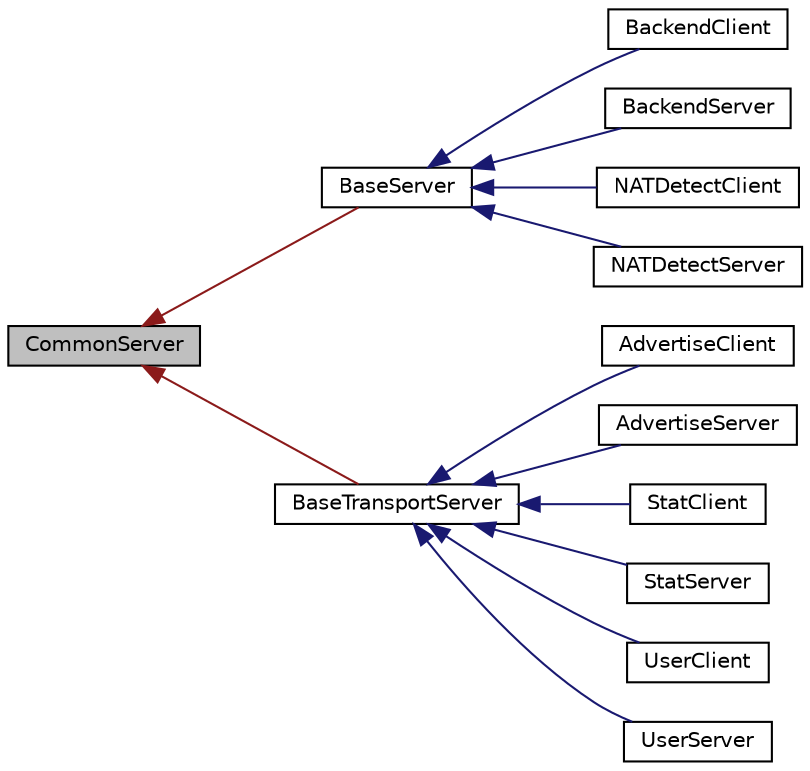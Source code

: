 digraph "CommonServer"
{
  edge [fontname="Helvetica",fontsize="10",labelfontname="Helvetica",labelfontsize="10"];
  node [fontname="Helvetica",fontsize="10",shape=record];
  rankdir="LR";
  Node1 [label="CommonServer",height=0.2,width=0.4,color="black", fillcolor="grey75", style="filled" fontcolor="black"];
  Node1 -> Node2 [dir="back",color="firebrick4",fontsize="10",style="solid",fontname="Helvetica"];
  Node2 [label="BaseServer",height=0.2,width=0.4,color="black", fillcolor="white", style="filled",URL="$classRNReplicaNet_1_1RNLobby_1_1BaseServer.html",tooltip="A server base class that handles encrypted messages to and from a socket. "];
  Node2 -> Node3 [dir="back",color="midnightblue",fontsize="10",style="solid",fontname="Helvetica"];
  Node3 [label="BackendClient",height=0.2,width=0.4,color="black", fillcolor="white", style="filled",URL="$classRNReplicaNet_1_1RNLobby_1_1BackendClient.html"];
  Node2 -> Node4 [dir="back",color="midnightblue",fontsize="10",style="solid",fontname="Helvetica"];
  Node4 [label="BackendServer",height=0.2,width=0.4,color="black", fillcolor="white", style="filled",URL="$classRNReplicaNet_1_1RNLobby_1_1BackendServer.html"];
  Node2 -> Node5 [dir="back",color="midnightblue",fontsize="10",style="solid",fontname="Helvetica"];
  Node5 [label="NATDetectClient",height=0.2,width=0.4,color="black", fillcolor="white", style="filled",URL="$classRNReplicaNet_1_1RNLobby_1_1NATDetectClient.html"];
  Node2 -> Node6 [dir="back",color="midnightblue",fontsize="10",style="solid",fontname="Helvetica"];
  Node6 [label="NATDetectServer",height=0.2,width=0.4,color="black", fillcolor="white", style="filled",URL="$classRNReplicaNet_1_1RNLobby_1_1NATDetectServer.html"];
  Node1 -> Node7 [dir="back",color="firebrick4",fontsize="10",style="solid",fontname="Helvetica"];
  Node7 [label="BaseTransportServer",height=0.2,width=0.4,color="black", fillcolor="white", style="filled",URL="$classRNReplicaNet_1_1RNLobby_1_1BaseTransportServer.html",tooltip="A server base class that handles encrypted messages to and from a transport. "];
  Node7 -> Node8 [dir="back",color="midnightblue",fontsize="10",style="solid",fontname="Helvetica"];
  Node8 [label="AdvertiseClient",height=0.2,width=0.4,color="black", fillcolor="white", style="filled",URL="$classRNReplicaNet_1_1RNLobby_1_1AdvertiseClient.html",tooltip="Maintains a connection to the AdvertiseServer. "];
  Node7 -> Node9 [dir="back",color="midnightblue",fontsize="10",style="solid",fontname="Helvetica"];
  Node9 [label="AdvertiseServer",height=0.2,width=0.4,color="black", fillcolor="white", style="filled",URL="$classRNReplicaNet_1_1RNLobby_1_1AdvertiseServer.html"];
  Node7 -> Node10 [dir="back",color="midnightblue",fontsize="10",style="solid",fontname="Helvetica"];
  Node10 [label="StatClient",height=0.2,width=0.4,color="black", fillcolor="white", style="filled",URL="$classRNReplicaNet_1_1RNLobby_1_1StatClient.html",tooltip="Maintains a connection to the StatServer. "];
  Node7 -> Node11 [dir="back",color="midnightblue",fontsize="10",style="solid",fontname="Helvetica"];
  Node11 [label="StatServer",height=0.2,width=0.4,color="black", fillcolor="white", style="filled",URL="$classRNReplicaNet_1_1RNLobby_1_1StatServer.html"];
  Node7 -> Node12 [dir="back",color="midnightblue",fontsize="10",style="solid",fontname="Helvetica"];
  Node12 [label="UserClient",height=0.2,width=0.4,color="black", fillcolor="white", style="filled",URL="$classRNReplicaNet_1_1RNLobby_1_1UserClient.html"];
  Node7 -> Node13 [dir="back",color="midnightblue",fontsize="10",style="solid",fontname="Helvetica"];
  Node13 [label="UserServer",height=0.2,width=0.4,color="black", fillcolor="white", style="filled",URL="$classRNReplicaNet_1_1RNLobby_1_1UserServer.html"];
}
